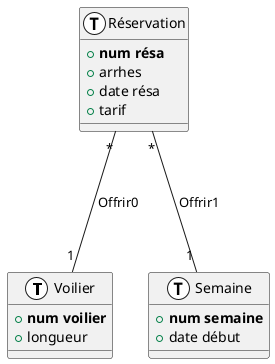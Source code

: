 @startuml "cluster_NN1"

!define Table(x) class "x" << (T,#FFFFFF) >>
!define pk(x) <b>x</b>

Table("Voilier") {
    {field} + pk(num voilier)
    {field} + longueur
}

"Réservation" "*" --- "1" "Voilier": "Offrir0"

"Réservation" "*" --- "1" "Semaine": "Offrir1"

Table("Semaine") {
    {field} + pk(num semaine)
    {field} + date début
}

Table("Réservation") {
    {field} + pk(num résa)
    {field} + arrhes
    {field} + date résa
    {field} + tarif
}

@enduml
